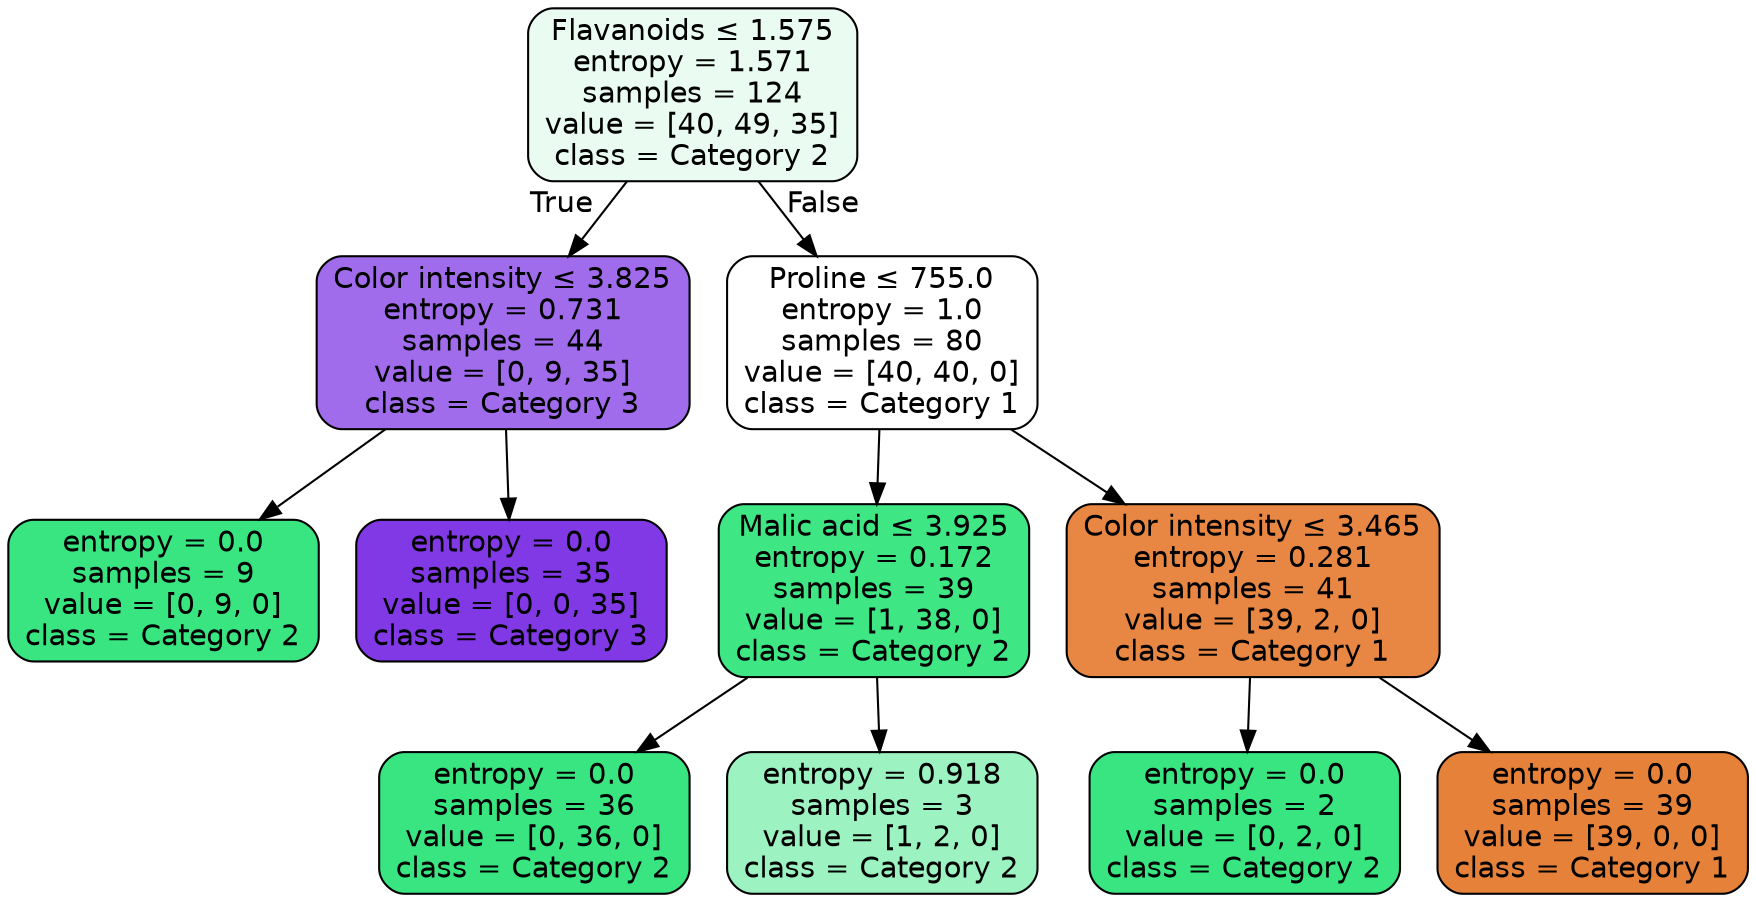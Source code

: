 digraph Tree {
node [shape=box, style="filled, rounded", color="black", fontname=helvetica] ;
edge [fontname=helvetica] ;
0 [label=<Flavanoids &le; 1.575<br/>entropy = 1.571<br/>samples = 124<br/>value = [40, 49, 35]<br/>class = Category 2>, fillcolor="#39e5811b"] ;
1 [label=<Color intensity &le; 3.825<br/>entropy = 0.731<br/>samples = 44<br/>value = [0, 9, 35]<br/>class = Category 3>, fillcolor="#8139e5bd"] ;
0 -> 1 [labeldistance=2.5, labelangle=45, headlabel="True"] ;
2 [label=<entropy = 0.0<br/>samples = 9<br/>value = [0, 9, 0]<br/>class = Category 2>, fillcolor="#39e581ff"] ;
1 -> 2 ;
3 [label=<entropy = 0.0<br/>samples = 35<br/>value = [0, 0, 35]<br/>class = Category 3>, fillcolor="#8139e5ff"] ;
1 -> 3 ;
4 [label=<Proline &le; 755.0<br/>entropy = 1.0<br/>samples = 80<br/>value = [40, 40, 0]<br/>class = Category 1>, fillcolor="#e5813900"] ;
0 -> 4 [labeldistance=2.5, labelangle=-45, headlabel="False"] ;
5 [label=<Malic acid &le; 3.925<br/>entropy = 0.172<br/>samples = 39<br/>value = [1, 38, 0]<br/>class = Category 2>, fillcolor="#39e581f8"] ;
4 -> 5 ;
6 [label=<entropy = 0.0<br/>samples = 36<br/>value = [0, 36, 0]<br/>class = Category 2>, fillcolor="#39e581ff"] ;
5 -> 6 ;
7 [label=<entropy = 0.918<br/>samples = 3<br/>value = [1, 2, 0]<br/>class = Category 2>, fillcolor="#39e5817f"] ;
5 -> 7 ;
8 [label=<Color intensity &le; 3.465<br/>entropy = 0.281<br/>samples = 41<br/>value = [39, 2, 0]<br/>class = Category 1>, fillcolor="#e58139f2"] ;
4 -> 8 ;
9 [label=<entropy = 0.0<br/>samples = 2<br/>value = [0, 2, 0]<br/>class = Category 2>, fillcolor="#39e581ff"] ;
8 -> 9 ;
10 [label=<entropy = 0.0<br/>samples = 39<br/>value = [39, 0, 0]<br/>class = Category 1>, fillcolor="#e58139ff"] ;
8 -> 10 ;
}